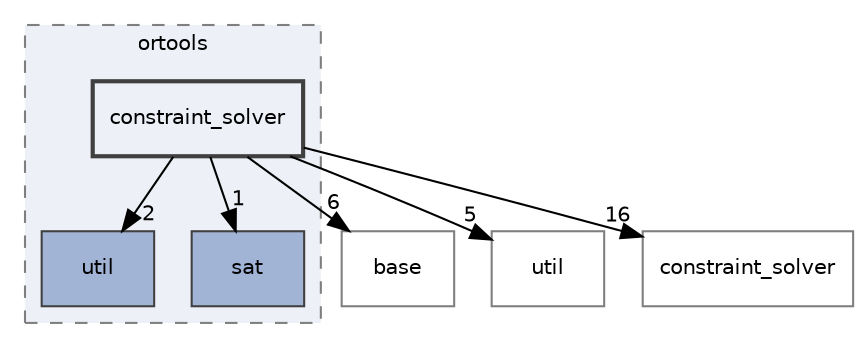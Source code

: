 digraph "constraint_solver"
{
 // LATEX_PDF_SIZE
  edge [fontname="Helvetica",fontsize="10",labelfontname="Helvetica",labelfontsize="10"];
  node [fontname="Helvetica",fontsize="10",shape=record];
  compound=true
  subgraph clusterdir_dd9e6105f85b4b8d1432afc92516bdf4 {
    graph [ bgcolor="#edf0f7", pencolor="grey50", style="filled,dashed,", label="ortools", fontname="Helvetica", fontsize="10", URL="dir_dd9e6105f85b4b8d1432afc92516bdf4.html"]
  dir_0f3af1315eef70db22bfdd6a36c5e1fd [shape=box, label="util", style="filled,", fillcolor="#a2b4d6", color="grey25", URL="dir_0f3af1315eef70db22bfdd6a36c5e1fd.html"];
  dir_c5b0fe70900e54a4a94ebb062342b0c6 [shape=box, label="sat", style="filled,", fillcolor="#a2b4d6", color="grey25", URL="dir_c5b0fe70900e54a4a94ebb062342b0c6.html"];
  dir_37019ba8edd362d5e2e12880bdfa4c61 [shape=box, label="constraint_solver", style="filled,bold,", fillcolor="#edf0f7", color="grey25", URL="dir_37019ba8edd362d5e2e12880bdfa4c61.html"];
  }
  dir_8f9dc966244f4c6e9b2fa0dee1e4ef1a [shape=box, label="base", style="", fillcolor="#edf0f7", color="grey50", URL="dir_8f9dc966244f4c6e9b2fa0dee1e4ef1a.html"];
  dir_a3328a0ea67a2aaa160c2783ffbaa5dc [shape=box, label="util", style="", fillcolor="#edf0f7", color="grey50", URL="dir_a3328a0ea67a2aaa160c2783ffbaa5dc.html"];
  dir_afbb39f66221aac28bbdefd1dca2b2b0 [shape=box, label="constraint_solver", style="", fillcolor="#edf0f7", color="grey50", URL="dir_afbb39f66221aac28bbdefd1dca2b2b0.html"];
  dir_37019ba8edd362d5e2e12880bdfa4c61->dir_0f3af1315eef70db22bfdd6a36c5e1fd [headlabel="2", labeldistance=1.5 headhref="dir_000006_000039.html"];
  dir_37019ba8edd362d5e2e12880bdfa4c61->dir_8f9dc966244f4c6e9b2fa0dee1e4ef1a [headlabel="6", labeldistance=1.5 headhref="dir_000006_000002.html"];
  dir_37019ba8edd362d5e2e12880bdfa4c61->dir_a3328a0ea67a2aaa160c2783ffbaa5dc [headlabel="5", labeldistance=1.5 headhref="dir_000006_000040.html"];
  dir_37019ba8edd362d5e2e12880bdfa4c61->dir_afbb39f66221aac28bbdefd1dca2b2b0 [headlabel="16", labeldistance=1.5 headhref="dir_000006_000005.html"];
  dir_37019ba8edd362d5e2e12880bdfa4c61->dir_c5b0fe70900e54a4a94ebb062342b0c6 [headlabel="1", labeldistance=1.5 headhref="dir_000006_000033.html"];
}
